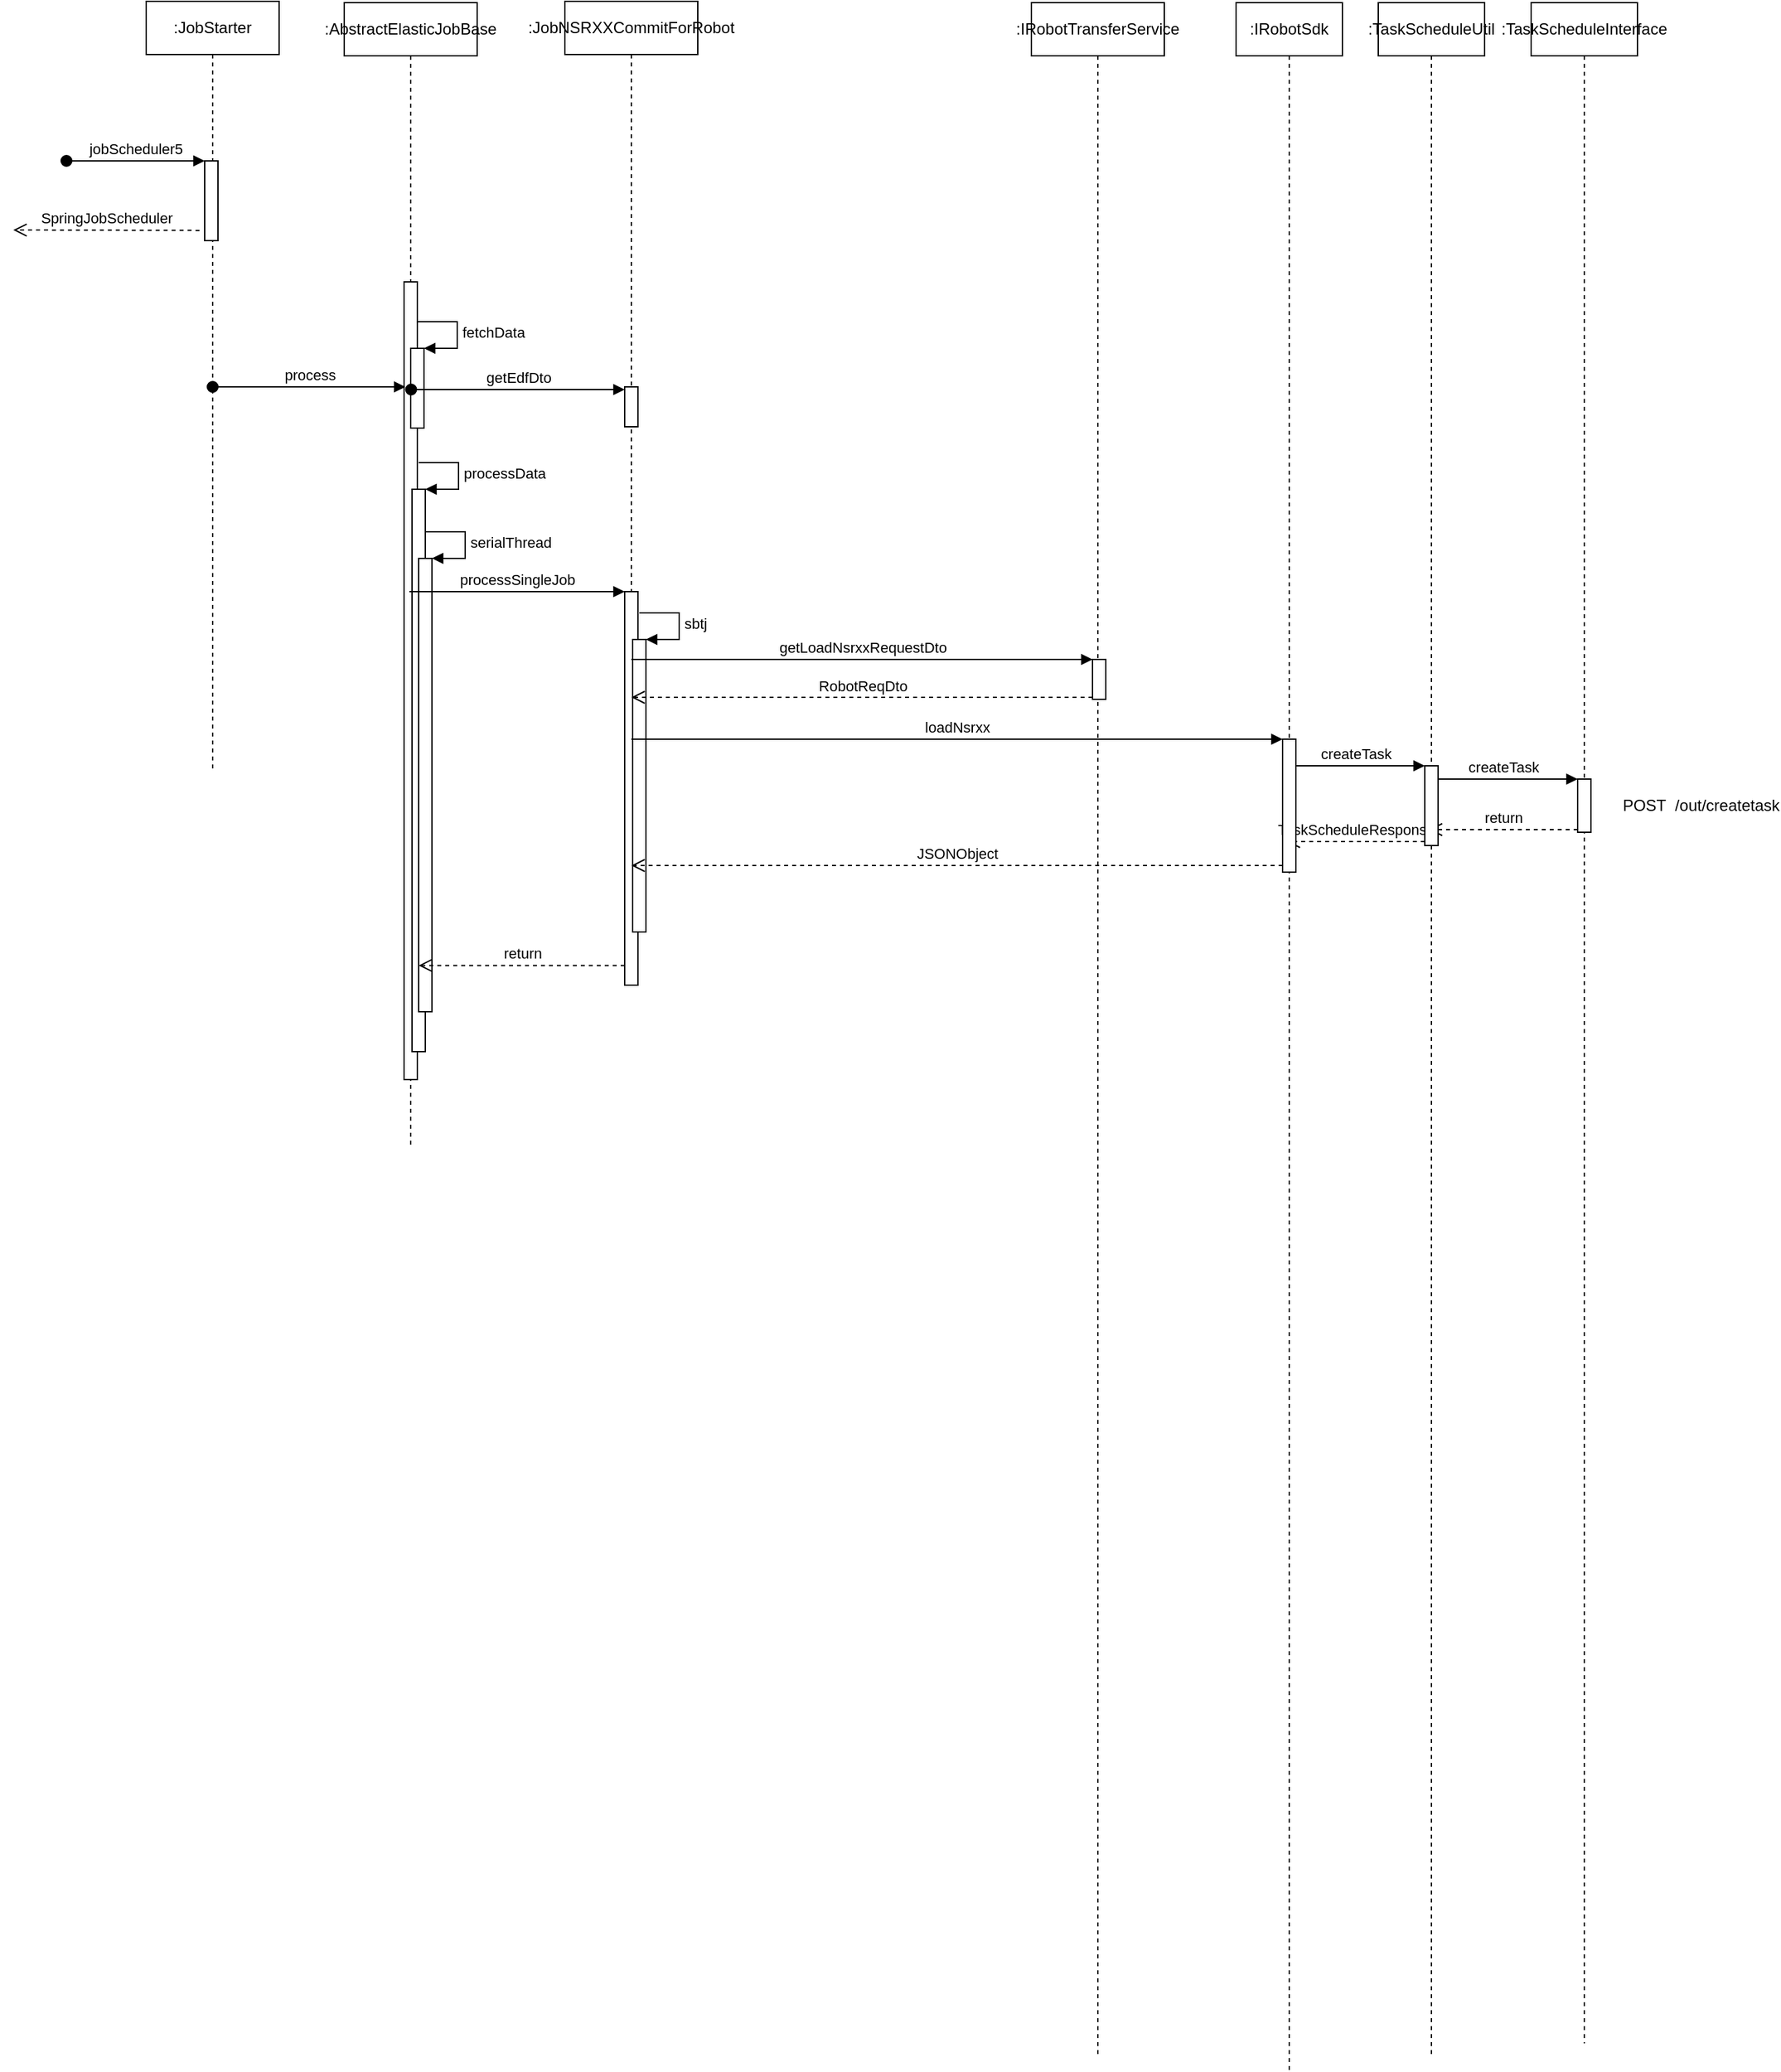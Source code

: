 <mxfile version="17.1.3" type="github">
  <diagram id="TnfoAWKViGaEipIKddAv" name="第 1 页">
    <mxGraphModel dx="1218" dy="-456" grid="1" gridSize="10" guides="1" tooltips="1" connect="1" arrows="1" fold="1" page="1" pageScale="1" pageWidth="827" pageHeight="1169" math="0" shadow="0">
      <root>
        <mxCell id="0" />
        <mxCell id="1" parent="0" />
        <mxCell id="h5h7kIKM6gzvFvrCz9Zm-128" value=":AbstractElasticJobBase" style="shape=umlLifeline;perimeter=lifelinePerimeter;whiteSpace=wrap;html=1;container=1;collapsible=0;recursiveResize=0;outlineConnect=0;" vertex="1" parent="1">
          <mxGeometry x="319" y="1275" width="100" height="860" as="geometry" />
        </mxCell>
        <mxCell id="h5h7kIKM6gzvFvrCz9Zm-129" value="" style="html=1;points=[];perimeter=orthogonalPerimeter;" vertex="1" parent="h5h7kIKM6gzvFvrCz9Zm-128">
          <mxGeometry x="45" y="210" width="10" height="600" as="geometry" />
        </mxCell>
        <mxCell id="h5h7kIKM6gzvFvrCz9Zm-130" value="" style="html=1;points=[];perimeter=orthogonalPerimeter;" vertex="1" parent="h5h7kIKM6gzvFvrCz9Zm-128">
          <mxGeometry x="50" y="260" width="10" height="60" as="geometry" />
        </mxCell>
        <mxCell id="h5h7kIKM6gzvFvrCz9Zm-131" value="fetchData" style="edgeStyle=orthogonalEdgeStyle;html=1;align=left;spacingLeft=2;endArrow=block;rounded=0;entryX=1;entryY=0;" edge="1" parent="h5h7kIKM6gzvFvrCz9Zm-128" target="h5h7kIKM6gzvFvrCz9Zm-130">
          <mxGeometry relative="1" as="geometry">
            <mxPoint x="55" y="240" as="sourcePoint" />
            <Array as="points">
              <mxPoint x="85" y="240" />
            </Array>
          </mxGeometry>
        </mxCell>
        <mxCell id="h5h7kIKM6gzvFvrCz9Zm-82" value="" style="html=1;points=[];perimeter=orthogonalPerimeter;" vertex="1" parent="1">
          <mxGeometry x="882" y="1769" width="10" height="30" as="geometry" />
        </mxCell>
        <mxCell id="h5h7kIKM6gzvFvrCz9Zm-83" value="" style="html=1;points=[];perimeter=orthogonalPerimeter;" vertex="1" parent="1">
          <mxGeometry x="1025" y="1829" width="10" height="100" as="geometry" />
        </mxCell>
        <mxCell id="h5h7kIKM6gzvFvrCz9Zm-84" value="" style="html=1;points=[];perimeter=orthogonalPerimeter;" vertex="1" parent="1">
          <mxGeometry x="1132" y="1849" width="10" height="60" as="geometry" />
        </mxCell>
        <mxCell id="h5h7kIKM6gzvFvrCz9Zm-85" value="" style="html=1;points=[];perimeter=orthogonalPerimeter;" vertex="1" parent="1">
          <mxGeometry x="1247" y="1859" width="10" height="40" as="geometry" />
        </mxCell>
        <mxCell id="h5h7kIKM6gzvFvrCz9Zm-86" value=":JobStarter" style="shape=umlLifeline;perimeter=lifelinePerimeter;whiteSpace=wrap;html=1;container=1;collapsible=0;recursiveResize=0;outlineConnect=0;" vertex="1" parent="1">
          <mxGeometry x="170" y="1274" width="100" height="580" as="geometry" />
        </mxCell>
        <mxCell id="h5h7kIKM6gzvFvrCz9Zm-87" value="" style="html=1;points=[];perimeter=orthogonalPerimeter;" vertex="1" parent="h5h7kIKM6gzvFvrCz9Zm-86">
          <mxGeometry x="44" y="120" width="10" height="60" as="geometry" />
        </mxCell>
        <mxCell id="h5h7kIKM6gzvFvrCz9Zm-88" value="jobScheduler5" style="html=1;verticalAlign=bottom;startArrow=oval;endArrow=block;startSize=8;rounded=0;" edge="1" parent="h5h7kIKM6gzvFvrCz9Zm-86" target="h5h7kIKM6gzvFvrCz9Zm-87">
          <mxGeometry relative="1" as="geometry">
            <mxPoint x="-60" y="120" as="sourcePoint" />
          </mxGeometry>
        </mxCell>
        <mxCell id="h5h7kIKM6gzvFvrCz9Zm-89" value=":JobNSRXXCommitForRobot" style="shape=umlLifeline;perimeter=lifelinePerimeter;whiteSpace=wrap;html=1;container=1;collapsible=0;recursiveResize=0;outlineConnect=0;" vertex="1" parent="1">
          <mxGeometry x="485" y="1274" width="100" height="740" as="geometry" />
        </mxCell>
        <mxCell id="h5h7kIKM6gzvFvrCz9Zm-90" value="" style="html=1;points=[];perimeter=orthogonalPerimeter;" vertex="1" parent="h5h7kIKM6gzvFvrCz9Zm-89">
          <mxGeometry x="45" y="290" width="10" height="30" as="geometry" />
        </mxCell>
        <mxCell id="h5h7kIKM6gzvFvrCz9Zm-91" value="" style="html=1;points=[];perimeter=orthogonalPerimeter;" vertex="1" parent="h5h7kIKM6gzvFvrCz9Zm-89">
          <mxGeometry x="45" y="444" width="10" height="296" as="geometry" />
        </mxCell>
        <mxCell id="h5h7kIKM6gzvFvrCz9Zm-92" value="SpringJobScheduler" style="html=1;verticalAlign=bottom;endArrow=open;dashed=1;endSize=8;rounded=0;exitX=-0.387;exitY=0.872;exitDx=0;exitDy=0;exitPerimeter=0;" edge="1" parent="1" source="h5h7kIKM6gzvFvrCz9Zm-87">
          <mxGeometry relative="1" as="geometry">
            <mxPoint x="70" y="1446.0" as="targetPoint" />
            <mxPoint x="210" y="1454" as="sourcePoint" />
          </mxGeometry>
        </mxCell>
        <mxCell id="h5h7kIKM6gzvFvrCz9Zm-97" value="process" style="html=1;verticalAlign=bottom;startArrow=oval;endArrow=block;startSize=8;rounded=0;" edge="1" parent="1" source="h5h7kIKM6gzvFvrCz9Zm-86">
          <mxGeometry relative="1" as="geometry">
            <mxPoint x="280" y="1424" as="sourcePoint" />
            <mxPoint x="365" y="1564" as="targetPoint" />
          </mxGeometry>
        </mxCell>
        <mxCell id="h5h7kIKM6gzvFvrCz9Zm-98" value="" style="html=1;points=[];perimeter=orthogonalPerimeter;" vertex="1" parent="1">
          <mxGeometry x="370" y="1641" width="10" height="423" as="geometry" />
        </mxCell>
        <mxCell id="h5h7kIKM6gzvFvrCz9Zm-99" value="processData" style="edgeStyle=orthogonalEdgeStyle;html=1;align=left;spacingLeft=2;endArrow=block;rounded=0;entryX=1;entryY=0;" edge="1" parent="1" target="h5h7kIKM6gzvFvrCz9Zm-98">
          <mxGeometry relative="1" as="geometry">
            <mxPoint x="375" y="1621.0" as="sourcePoint" />
            <Array as="points">
              <mxPoint x="405" y="1621" />
            </Array>
          </mxGeometry>
        </mxCell>
        <mxCell id="h5h7kIKM6gzvFvrCz9Zm-100" value="getEdfDto" style="html=1;verticalAlign=bottom;startArrow=oval;endArrow=block;startSize=8;rounded=0;" edge="1" parent="1">
          <mxGeometry relative="1" as="geometry">
            <mxPoint x="369.324" y="1566.0" as="sourcePoint" />
            <mxPoint x="530" y="1566.0" as="targetPoint" />
          </mxGeometry>
        </mxCell>
        <mxCell id="h5h7kIKM6gzvFvrCz9Zm-101" value="" style="html=1;points=[];perimeter=orthogonalPerimeter;" vertex="1" parent="1">
          <mxGeometry x="375" y="1693" width="10" height="341" as="geometry" />
        </mxCell>
        <mxCell id="h5h7kIKM6gzvFvrCz9Zm-102" value="serialThread" style="edgeStyle=orthogonalEdgeStyle;html=1;align=left;spacingLeft=2;endArrow=block;rounded=0;entryX=1;entryY=0;" edge="1" parent="1" target="h5h7kIKM6gzvFvrCz9Zm-101">
          <mxGeometry relative="1" as="geometry">
            <mxPoint x="380" y="1673" as="sourcePoint" />
            <Array as="points">
              <mxPoint x="410" y="1673" />
            </Array>
          </mxGeometry>
        </mxCell>
        <mxCell id="h5h7kIKM6gzvFvrCz9Zm-103" value="return" style="html=1;verticalAlign=bottom;endArrow=open;dashed=1;endSize=8;exitX=0;exitY=0.95;rounded=0;" edge="1" parent="1" source="h5h7kIKM6gzvFvrCz9Zm-91">
          <mxGeometry relative="1" as="geometry">
            <mxPoint x="375" y="1999.2" as="targetPoint" />
          </mxGeometry>
        </mxCell>
        <mxCell id="h5h7kIKM6gzvFvrCz9Zm-104" value="processSingleJob" style="html=1;verticalAlign=bottom;endArrow=block;entryX=0;entryY=0;rounded=0;" edge="1" parent="1" target="h5h7kIKM6gzvFvrCz9Zm-91">
          <mxGeometry relative="1" as="geometry">
            <mxPoint x="368" y="1718.0" as="sourcePoint" />
          </mxGeometry>
        </mxCell>
        <mxCell id="h5h7kIKM6gzvFvrCz9Zm-105" value="" style="html=1;points=[];perimeter=orthogonalPerimeter;" vertex="1" parent="1">
          <mxGeometry x="536" y="1754" width="10" height="220" as="geometry" />
        </mxCell>
        <mxCell id="h5h7kIKM6gzvFvrCz9Zm-106" value="sbtj" style="edgeStyle=orthogonalEdgeStyle;html=1;align=left;spacingLeft=2;endArrow=block;rounded=0;entryX=1;entryY=0;" edge="1" parent="1" target="h5h7kIKM6gzvFvrCz9Zm-105">
          <mxGeometry relative="1" as="geometry">
            <mxPoint x="541" y="1734" as="sourcePoint" />
            <Array as="points">
              <mxPoint x="571" y="1734" />
            </Array>
          </mxGeometry>
        </mxCell>
        <mxCell id="h5h7kIKM6gzvFvrCz9Zm-107" value="getLoadNsrxxRequestDto" style="html=1;verticalAlign=bottom;endArrow=block;entryX=0;entryY=0;rounded=0;" edge="1" parent="1" source="h5h7kIKM6gzvFvrCz9Zm-89" target="h5h7kIKM6gzvFvrCz9Zm-82">
          <mxGeometry relative="1" as="geometry">
            <mxPoint x="814" y="1754" as="sourcePoint" />
          </mxGeometry>
        </mxCell>
        <mxCell id="h5h7kIKM6gzvFvrCz9Zm-108" value="RobotReqDto" style="html=1;verticalAlign=bottom;endArrow=open;dashed=1;endSize=8;exitX=0;exitY=0.95;rounded=0;" edge="1" parent="1" source="h5h7kIKM6gzvFvrCz9Zm-82" target="h5h7kIKM6gzvFvrCz9Zm-89">
          <mxGeometry relative="1" as="geometry">
            <mxPoint x="814" y="1830" as="targetPoint" />
          </mxGeometry>
        </mxCell>
        <mxCell id="h5h7kIKM6gzvFvrCz9Zm-109" value="loadNsrxx" style="html=1;verticalAlign=bottom;endArrow=block;entryX=0;entryY=0;rounded=0;" edge="1" parent="1" source="h5h7kIKM6gzvFvrCz9Zm-89" target="h5h7kIKM6gzvFvrCz9Zm-83">
          <mxGeometry relative="1" as="geometry">
            <mxPoint x="955" y="1814" as="sourcePoint" />
          </mxGeometry>
        </mxCell>
        <mxCell id="h5h7kIKM6gzvFvrCz9Zm-110" value="JSONObject" style="html=1;verticalAlign=bottom;endArrow=open;dashed=1;endSize=8;exitX=0;exitY=0.95;rounded=0;" edge="1" parent="1" source="h5h7kIKM6gzvFvrCz9Zm-83" target="h5h7kIKM6gzvFvrCz9Zm-89">
          <mxGeometry relative="1" as="geometry">
            <mxPoint x="955" y="1890" as="targetPoint" />
          </mxGeometry>
        </mxCell>
        <mxCell id="h5h7kIKM6gzvFvrCz9Zm-111" value="createTask" style="html=1;verticalAlign=bottom;endArrow=block;entryX=0;entryY=0;rounded=0;" edge="1" parent="1" target="h5h7kIKM6gzvFvrCz9Zm-84">
          <mxGeometry relative="1" as="geometry">
            <mxPoint x="1028" y="1849" as="sourcePoint" />
          </mxGeometry>
        </mxCell>
        <mxCell id="h5h7kIKM6gzvFvrCz9Zm-112" value="TaskScheduleResponse" style="html=1;verticalAlign=bottom;endArrow=open;dashed=1;endSize=8;exitX=0;exitY=0.95;rounded=0;" edge="1" parent="1" source="h5h7kIKM6gzvFvrCz9Zm-84">
          <mxGeometry relative="1" as="geometry">
            <mxPoint x="1028" y="1906.0" as="targetPoint" />
          </mxGeometry>
        </mxCell>
        <mxCell id="h5h7kIKM6gzvFvrCz9Zm-113" value="createTask" style="html=1;verticalAlign=bottom;endArrow=block;entryX=0;entryY=0;rounded=0;" edge="1" parent="1" target="h5h7kIKM6gzvFvrCz9Zm-85">
          <mxGeometry relative="1" as="geometry">
            <mxPoint x="1135" y="1859" as="sourcePoint" />
          </mxGeometry>
        </mxCell>
        <mxCell id="h5h7kIKM6gzvFvrCz9Zm-114" value="return" style="html=1;verticalAlign=bottom;endArrow=open;dashed=1;endSize=8;exitX=0;exitY=0.95;rounded=0;" edge="1" parent="1" source="h5h7kIKM6gzvFvrCz9Zm-85">
          <mxGeometry relative="1" as="geometry">
            <mxPoint x="1135" y="1897" as="targetPoint" />
          </mxGeometry>
        </mxCell>
        <mxCell id="h5h7kIKM6gzvFvrCz9Zm-115" value="POST&amp;nbsp;&amp;nbsp;/out/createtask" style="text;html=1;strokeColor=none;fillColor=none;align=center;verticalAlign=middle;whiteSpace=wrap;rounded=0;" vertex="1" parent="1">
          <mxGeometry x="1310" y="1864" width="60" height="30" as="geometry" />
        </mxCell>
        <mxCell id="h5h7kIKM6gzvFvrCz9Zm-116" value=":IRobotTransferService" style="shape=umlLifeline;perimeter=lifelinePerimeter;whiteSpace=wrap;html=1;container=1;collapsible=0;recursiveResize=0;outlineConnect=0;" vertex="1" parent="1">
          <mxGeometry x="836" y="1275" width="100" height="1545" as="geometry" />
        </mxCell>
        <mxCell id="h5h7kIKM6gzvFvrCz9Zm-118" value="" style="html=1;points=[];perimeter=orthogonalPerimeter;" vertex="1" parent="h5h7kIKM6gzvFvrCz9Zm-116">
          <mxGeometry x="46" y="494" width="10" height="30" as="geometry" />
        </mxCell>
        <mxCell id="h5h7kIKM6gzvFvrCz9Zm-119" value=":IRobotSdk" style="shape=umlLifeline;perimeter=lifelinePerimeter;whiteSpace=wrap;html=1;container=1;collapsible=0;recursiveResize=0;outlineConnect=0;" vertex="1" parent="1">
          <mxGeometry x="990" y="1275" width="80" height="1555" as="geometry" />
        </mxCell>
        <mxCell id="h5h7kIKM6gzvFvrCz9Zm-121" value="" style="html=1;points=[];perimeter=orthogonalPerimeter;" vertex="1" parent="h5h7kIKM6gzvFvrCz9Zm-119">
          <mxGeometry x="35" y="554" width="10" height="100" as="geometry" />
        </mxCell>
        <mxCell id="h5h7kIKM6gzvFvrCz9Zm-122" value=":TaskScheduleUtil" style="shape=umlLifeline;perimeter=lifelinePerimeter;whiteSpace=wrap;html=1;container=1;collapsible=0;recursiveResize=0;outlineConnect=0;" vertex="1" parent="1">
          <mxGeometry x="1097" y="1275" width="80" height="1545" as="geometry" />
        </mxCell>
        <mxCell id="h5h7kIKM6gzvFvrCz9Zm-124" value="" style="html=1;points=[];perimeter=orthogonalPerimeter;" vertex="1" parent="h5h7kIKM6gzvFvrCz9Zm-122">
          <mxGeometry x="35" y="574" width="10" height="60" as="geometry" />
        </mxCell>
        <mxCell id="h5h7kIKM6gzvFvrCz9Zm-125" value=":TaskScheduleInterface" style="shape=umlLifeline;perimeter=lifelinePerimeter;whiteSpace=wrap;html=1;container=1;collapsible=0;recursiveResize=0;outlineConnect=0;" vertex="1" parent="1">
          <mxGeometry x="1212" y="1275" width="80" height="1535" as="geometry" />
        </mxCell>
        <mxCell id="h5h7kIKM6gzvFvrCz9Zm-127" value="" style="html=1;points=[];perimeter=orthogonalPerimeter;" vertex="1" parent="h5h7kIKM6gzvFvrCz9Zm-125">
          <mxGeometry x="35" y="584" width="10" height="40" as="geometry" />
        </mxCell>
      </root>
    </mxGraphModel>
  </diagram>
</mxfile>
